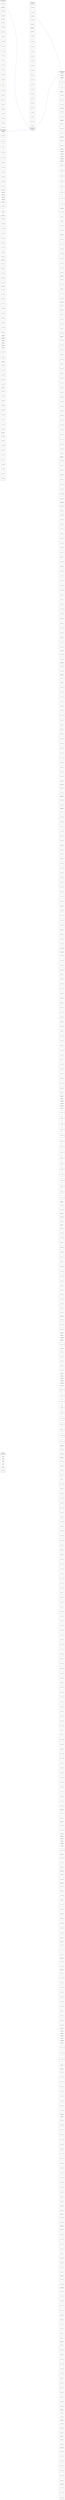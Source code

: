digraph G {
  compound = true;
  rankdir = "LR"; 
  nodesep= 0.5;
  ranksep =  10; 
 subgraph "cluster_-1" {
		color=black;

Compilation_Unit [shape="note"] Import [shape="lpromoter"] Package [shape="folder"] Type [shape="box3d"] Field [shape="Mcircle"] Method [shape="component"] Instruction [shape="Msquare"]

 label = "LEGEND";
	}
 // Color on nodes 
// NODE [style=filled, fillcolor=red] 

 // Shape on nodes 
// NODE [shape="tripleoctagon"] 
"2116419250" [shape="note"]
"2043311699" [shape="lpromoter"]
"-453354129" [shape="box3d"]
"-1466712253" [shape="Mcircle"]
"111222126" [shape="Mcircle"]
"553828412" [shape="component"]
"1258901750" [shape="Msquare"]
"-430811097" [shape="Msquare"]
"-1534764881" [shape="Msquare"]
"-1330716835" [shape="component"]
"-947166354" [shape="Msquare"]
"-1036204292" [shape="Msquare"]
"2128562228" [shape="component"]
"561501310" [shape="Msquare"]
"2091489879" [shape="Msquare"]
"-1611248777" [shape="Msquare"]
"-1189193592" [shape="component"]
"-2036665448" [shape="Msquare"]
"2036060011" [shape="Msquare"]
"-1809029231" [shape="note"]
"-1572694968" [shape="lpromoter"]
"-1566645204" [shape="lpromoter"]
"-1154463226" [shape="lpromoter"]
"1877960980" [shape="lpromoter"]
"338041444" [shape="box3d"]
"299809109" [shape="Mcircle"]
"957443963" [shape="Mcircle"]
"960574879" [shape="Mcircle"]
"-88447053" [shape="Mcircle"]
"757865030" [shape="Mcircle"]
"1875193073" [shape="Mcircle"]
"1141525423" [shape="Mcircle"]
"-1075176956" [shape="Mcircle"]
"463928803" [shape="Mcircle"]
"2144783034" [shape="component"]
"-1120979189" [shape="Msquare"]
"700608312" [shape="Msquare"]
"14954488" [shape="Msquare"]
"1001436773" [shape="Msquare"]
"317475356" [shape="Msquare"]
"996594908" [shape="Msquare"]
"1673746745" [shape="Msquare"]
"-1348370341" [shape="Msquare"]
"560153246" [shape="Msquare"]
"-1042089053" [shape="Msquare"]
"1449927494" [shape="Msquare"]
"-342817422" [shape="Msquare"]
"-707520703" [shape="Msquare"]
"1521678851" [shape="Msquare"]
"1785278700" [shape="component"]
"317485962" [shape="Msquare"]
"2071467478" [shape="Msquare"]
"-886929345" [shape="Msquare"]
"-1818111311" [shape="Msquare"]
"-951198529" [shape="Msquare"]
"-601042248" [shape="component"]
"-1234657323" [shape="Msquare"]
"-1134440465" [shape="Msquare"]
"2144752282" [shape="component"]
"568792128" [shape="Msquare"]
"633071139" [shape="Msquare"]
"-2032957327" [shape="Msquare"]
"270400320" [shape="Msquare"]
"-885743325" [shape="Msquare"]
"-18016967" [shape="Msquare"]
"1203851332" [shape="Msquare"]
"2043621447" [shape="component"]
"2070897185" [shape="Msquare"]
"1906702755" [shape="Msquare"]
"-1991020847" [shape="Msquare"]
"302938642" [shape="Msquare"]
"-1192468759" [shape="Msquare"]
"356581043" [shape="Msquare"]
"-1815697692" [shape="Msquare"]
"662621570" [shape="Msquare"]
"-1623162310" [shape="Msquare"]
"1610726177" [shape="Msquare"]
"264036579" [shape="Msquare"]
"-380938932" [shape="Msquare"]
"1566766565" [shape="Msquare"]
"1194532579" [shape="Msquare"]
"374915885" [shape="Msquare"]
"-801476194" [shape="Msquare"]
"-664346025" [shape="Msquare"]
"-999984064" [shape="Msquare"]
"-1069342609" [shape="Msquare"]
"1881384466" [shape="Msquare"]
"2109517491" [shape="Msquare"]
"-2001272746" [shape="Msquare"]
"1502650349" [shape="Msquare"]
"-523145895" [shape="Msquare"]
"208671920" [shape="Msquare"]
"-663393367" [shape="component"]
"-1658129954" [shape="Msquare"]
"385390660" [shape="Msquare"]
"-685991621" [shape="component"]
"1297366973" [shape="Msquare"]
"1853148721" [shape="Msquare"]
"-853093115" [shape="Msquare"]
"1533560323" [shape="Msquare"]
"-640229074" [shape="Msquare"]
"-1869804621" [shape="Msquare"]
"1182559018" [shape="Msquare"]
"-1918136968" [shape="Msquare"]
"1946031633" [shape="Msquare"]
"-1182269563" [shape="component"]
"-2146586391" [shape="Msquare"]
"39045528" [shape="Msquare"]
"-758999259" [shape="Msquare"]
"768484818" [shape="Msquare"]
"461545689" [shape="Msquare"]
"-1754539714" [shape="Msquare"]
"-285208891" [shape="Msquare"]
"-1660815273" [shape="Msquare"]
"587172464" [shape="Msquare"]
"573362849" [shape="Msquare"]
"-1398515270" [shape="Msquare"]
"398901163" [shape="Msquare"]
"-1987209336" [shape="Msquare"]
"588095985" [shape="Msquare"]
"2108882557" [shape="Msquare"]
"-419527617" [shape="Msquare"]
"-2036525703" [shape="Msquare"]
"-636210196" [shape="Msquare"]
"-1686350266" [shape="Msquare"]
"1427995041" [shape="Msquare"]
"267394267" [shape="Msquare"]
"-525840039" [shape="Msquare"]
"-1063298800" [shape="Msquare"]
"1130534485" [shape="Msquare"]
"1428918562" [shape="Msquare"]
"-223882558" [shape="Msquare"]
"-1433925482" [shape="Msquare"]
"-789369942" [shape="Msquare"]
"480067531" [shape="Msquare"]
"-1249597002" [shape="Msquare"]
"-1624933764" [shape="Msquare"]
"-123746222" [shape="component"]
"-1299042088" [shape="Msquare"]
"-735727588" [shape="Msquare"]
"1779722198" [shape="component"]
"653198339" [shape="Msquare"]
"444349459" [shape="Msquare"]
"-2064983511" [shape="Msquare"]
"608625237" [shape="Msquare"]
"-1639509349" [shape="Msquare"]
"1518818186" [shape="Msquare"]
"-1715176920" [shape="Msquare"]
"497405434" [shape="Msquare"]
"565264800" [shape="Msquare"]
"2121675943" [shape="Msquare"]
"-775264215" [shape="Msquare"]
"-1964876103" [shape="Msquare"]
"-1191954521" [shape="component"]
"-1058694238" [shape="Msquare"]
"689069674" [shape="Msquare"]
"-1585902390" [shape="component"]
"2124998773" [shape="Msquare"]
"1162753006" [shape="Msquare"]
"-446989236" [shape="component"]
"-255782371" [shape="Msquare"]
"33295889" [shape="Msquare"]
"-1233262173" [shape="Msquare"]
"1905074148" [shape="Msquare"]
"-1618782546" [shape="Msquare"]
"720376737" [shape="Msquare"]
"-55908019" [shape="Msquare"]
"-598097142" [shape="Msquare"]
"-2095076073" [shape="Msquare"]
"1750905502" [shape="Msquare"]
"-45763483" [shape="Msquare"]
"593456201" [shape="Msquare"]
"1156128491" [shape="Msquare"]
"-1530143799" [shape="Msquare"]
"-1693268264" [shape="Msquare"]
"244328745" [shape="Msquare"]
"1061737607" [shape="Msquare"]
"-1078114416" [shape="Msquare"]
"1515826673" [shape="Msquare"]
"952083349" [shape="Msquare"]
"726672872" [shape="Msquare"]
"1801769651" [shape="Msquare"]
"500352514" [shape="Msquare"]
"-1003716302" [shape="component"]
"1378568171" [shape="Msquare"]
"-161031510" [shape="Msquare"]
"347596809" [shape="component"]
"-2140565183" [shape="Msquare"]
"1650670412" [shape="Msquare"]
"1699455634" [shape="component"]
"-961249330" [shape="Msquare"]
"-102486328" [shape="Msquare"]
"2043590695" [shape="component"]
"-1202012377" [shape="Msquare"]
"1148373924" [shape="Msquare"]
"-844266299" [shape="Msquare"]
"-2051494772" [shape="Msquare"]
"-107730345" [shape="Msquare"]
"1956491737" [shape="Msquare"]
"-241623860" [shape="Msquare"]
"946946866" [shape="Msquare"]
"418581301" [shape="Msquare"]
"57016122" [shape="Msquare"]
"-998267232" [shape="Msquare"]
"-1830900670" [shape="Msquare"]
"1116803175" [shape="Msquare"]
"419504822" [shape="Msquare"]
"-434260703" [shape="Msquare"]
"-1563336071" [shape="Msquare"]
"1490399758" [shape="Msquare"]
"-592625165" [shape="Msquare"]
"-1140379017" [shape="Msquare"]
"-1633047472" [shape="Msquare"]
"933328333" [shape="Msquare"]
"-795800253" [shape="Msquare"]
"2077301279" [shape="Msquare"]
"-1058707918" [shape="Msquare"]
"-1632123951" [shape="Msquare"]
"982038824" [shape="Msquare"]
"-855892172" [shape="Msquare"]
"1987055850" [shape="Msquare"]
"571600755" [shape="Msquare"]
"1289956256" [shape="Msquare"]
"1764812283" [shape="component"]
"1377230033" [shape="Msquare"]
"1212240213" [shape="Msquare"]
"1674176909" [shape="Msquare"]
"-1866884080" [shape="Msquare"]
"66843705" [shape="Msquare"]
"-825980813" [shape="Msquare"]
"-1657462051" [shape="Msquare"]
"2015758719" [shape="Msquare"]
"1509956680" [shape="Msquare"]
"-355395366" [shape="Msquare"]
"1296053972" [shape="Msquare"]
"-533405401" [shape="Msquare"]
"1223197907" [shape="Msquare"]
"1510880201" [shape="Msquare"]
"811809590" [shape="Msquare"]
"2052073290" [shape="Msquare"]
"-542186817" [shape="Msquare"]
"-1945879338" [shape="Msquare"]
"-1155237701" [shape="Msquare"]
"-423005812" [shape="Msquare"]
"-1398485169" [shape="Msquare"]
"222413073" [shape="Msquare"]
"399251797" [shape="Msquare"]
"1719997359" [shape="Msquare"]
"-422082291" [shape="Msquare"]
"-1825935467" [shape="Msquare"]
"-699450140" [shape="Msquare"]
"-1418525136" [shape="Msquare"]
"2139665929" [shape="Msquare"]
"230093127" [shape="Msquare"]
"660933232" [shape="note"]
"542681920" [shape="lpromoter"]
"1443706836" [shape="lpromoter"]
"-1446511098" [shape="lpromoter"]
"632773405" [shape="box3d"]
"-644415113" [shape="rectangle"]
"-1333409301" [shape="Mcircle"]
"571305266" [shape="Mcircle"]
"1515459061" [shape="Mcircle"]
"-908163071" [shape="Mcircle"]
"-1961661800" [shape="Mcircle"]
"-863155992" [shape="Mcircle"]
"257389794" [shape="Mcircle"]
"1313557867" [shape="Mcircle"]
"388767360" [shape="Mcircle"]
"212987944" [shape="Mcircle"]
"904733642" [shape="Mcircle"]
"-371477288" [shape="Mcircle"]
"1476320129" [shape="Mcircle"]
"2048345370" [shape="Mcircle"]
"429355661" [shape="Mcircle"]
"-1741207791" [shape="Mcircle"]
"891545843" [shape="component"]
"-39771833" [shape="Msquare"]
"-1879212931" [shape="Msquare"]
"538760821" [shape="component"]
"-386304960" [shape="Msquare"]
"551283125" [shape="Msquare"]
"764923617" [shape="component"]
"-643688245" [shape="Msquare"]
"651382792" [shape="Msquare"]
"1031405563" [shape="Msquare"]
"1543503917" [shape="Msquare"]
"-2060963184" [shape="Msquare"]
"-649939256" [shape="Msquare"]
"-2048957411" [shape="Msquare"]
"234658317" [shape="Msquare"]
"-2048033890" [shape="Msquare"]
"-1257613339" [shape="Msquare"]
"-2057269100" [shape="Msquare"]
"-421355201" [shape="Msquare"]
"210731006" [shape="Msquare"]
"793231312" [shape="Msquare"]
"440446290" [shape="Msquare"]
"1102509782" [shape="Msquare"]
"593418835" [shape="Msquare"]
"330257871" [shape="Msquare"]
"467045725" [shape="Msquare"]
"-1561439165" [shape="component"]
"1032067813" [shape="Msquare"]
"1259091706" [shape="Msquare"]
"2006408757" [shape="Msquare"]
"1520365362" [shape="note"]
"897560733" [shape="lpromoter"]
"-182872387" [shape="box3d"]
"1565246391" [shape="rectangle"]
"-1118234307" [shape="Mcircle"]
"-434776024" [shape="component"]
"408143044" [shape="Msquare"]
"280757804" [shape="Msquare"]
"149303466" [shape="Msquare"]
"-246518111" [shape="Msquare"]
"149304427" [shape="Msquare"]
"-102184318" [shape="note"]
"1285324149" [shape="lpromoter"]
"-732574135" [shape="lpromoter"]
"-768408655" [shape="lpromoter"]
"979744645" [shape="lpromoter"]
"-1099989957" [shape="lpromoter"]
"-1727851867" [shape="box3d"]
"-2132033600" [shape="rectangle"]
"-1629914979" [shape="Mcircle"]
"-166773148" [shape="Mcircle"]
"-2020228080" [shape="Mcircle"]
"141952515" [shape="Mcircle"]
"-306913865" [shape="Mcircle"]
"1775949879" [shape="Mcircle"]
"-580286111" [shape="Mcircle"]
"263375748" [shape="Mcircle"]
"-1005159529" [shape="Mcircle"]
"-1577546100" [shape="Mcircle"]
"-2144664531" [shape="Mcircle"]
"-56508198" [shape="Mcircle"]
"-404957102" [shape="Mcircle"]
"1582506564" [shape="Mcircle"]
"-312311350" [shape="Mcircle"]
"311017660" [shape="Mcircle"]
"-616475605" [shape="Mcircle"]
"1012309235" [shape="component"]
"317656729" [shape="Msquare"]
"1089068561" [shape="Msquare"]
"990264284" [shape="component"]
"-1615871454" [shape="Msquare"]
"-768032243" [shape="Msquare"]
"-65426504" [shape="Msquare"]
"-338773175" [shape="Msquare"]
"86763113" [shape="Msquare"]
"-1719883191" [shape="Msquare"]
"-554898007" [shape="Msquare"]
"-245403103" [shape="Msquare"]
"-1810980095" [shape="Msquare"]
"-1589275327" [shape="Msquare"]
"-1686561823" [shape="Msquare"]
"331418465" [shape="Msquare"]
"-15495071" [shape="Msquare"]
"-1827698980" [shape="Msquare"]
"98017862" [shape="Msquare"]
"-1991448423" [shape="Msquare"]
"2019482923" [shape="Msquare"]
"-2099078845" [shape="Msquare"]
"-678197974" [shape="Msquare"]
"-352626545" [shape="Msquare"]
"-352624623" [shape="Msquare"]
"1048642652" [shape="Msquare"]
"-1263872024" [shape="Msquare"]
"1757214544" [shape="Msquare"]
"719859797" [shape="Msquare"]
"-1154137189" [shape="Msquare"]
"1271431242" [shape="Msquare"]
"1143354996" [shape="Msquare"]
"-426601747" [shape="Msquare"]
"1815084766" [shape="Msquare"]
"-1810003120" [shape="Msquare"]
"979741047" [shape="Msquare"]
"1528331680" [shape="Msquare"]
"974412769" [shape="Msquare"]
"-175850430" [shape="Msquare"]
"-172341224" [shape="Msquare"]
"1126819063" [shape="Msquare"]
"1024784101" [shape="Msquare"]
"878204805" [shape="Msquare"]
"-1873493563" [shape="Msquare"]
"-1477167151" [shape="Msquare"]
"1299299180" [shape="Msquare"]
"1553254213" [shape="Msquare"]
"-2035152495" [shape="Msquare"]
"-2081658641" [shape="Msquare"]
"-1798541849" [shape="Msquare"]
"865624519" [shape="Msquare"]
"220779207" [shape="Msquare"]
"-1039689323" [shape="Msquare"]
"1521638663" [shape="Msquare"]
"-1047865390" [shape="Msquare"]
"-1647800275" [shape="Msquare"]
"1476448175" [shape="Msquare"]
"825415658" [shape="Msquare"]
"1562540108" [shape="Msquare"]
"1324041638" [shape="Msquare"]
"1412774498" [shape="Msquare"]
"13977354" [shape="Msquare"]
"1195527076" [shape="Msquare"]
"-1631535606" [shape="Msquare"]
"1420595620" [shape="Msquare"]
"540528258" [shape="Msquare"]
"1246272266" [shape="Msquare"]
"1964434460" [shape="Msquare"]
"-371323814" [shape="Msquare"]
"2131653620" [shape="Msquare"]
"-596516176" [shape="Msquare"]
"-1793531652" [shape="Msquare"]
"-2102930864" [shape="Msquare"]
"509611260" [shape="Msquare"]
"-1427747451" [shape="Msquare"]
"-256459332" [shape="Msquare"]
"-114682247" [shape="Msquare"]
"-1032069210" [shape="Msquare"]
"1301232848" [shape="Msquare"]
"1274674627" [shape="Msquare"]
"353809411" [shape="Msquare"]
"1152358692" [shape="Msquare"]
"576884920" [shape="Msquare"]
"-1132390283" [shape="Msquare"]
"-682811461" [shape="Msquare"]
"-1082150779" [shape="Msquare"]
"-581121379" [shape="Msquare"]
"-461703253" [shape="Msquare"]
"2108374215" [shape="Msquare"]
"-684756151" [shape="Msquare"]
"399476010" [shape="Msquare"]
"337346486" [shape="Msquare"]
"1754893642" [shape="Msquare"]
"217018332" [shape="Msquare"]
"-197572604" [shape="Msquare"]
"-14261572" [shape="Msquare"]
"-1097712249" [shape="Msquare"]
"1434395512" [shape="Msquare"]
"2050536017" [shape="Msquare"]
"938652753" [shape="Msquare"]
"-601580539" [shape="Msquare"]
"248715079" [shape="Msquare"]
"-1385465810" [shape="Msquare"]
"132267592" [shape="Msquare"]
"-723197060" [shape="Msquare"]
"-1454114752" [shape="Msquare"]
"1446297434" [shape="Msquare"]
"1176646502" [shape="Msquare"]
"1256109309" [shape="Msquare"]
"-138445801" [shape="Msquare"]
"1176646503" [shape="Msquare"]
"2032780579" [shape="Msquare"]
"-1532393294" [shape="component"]
"-1750073879" [shape="Msquare"]
"1733436061" [shape="Msquare"]
"-567379876" [shape="component"]
"1384264492" [shape="Msquare"]
"-1412538062" [shape="Msquare"]
"-973436199" [shape="note"]
"-1366944410" [shape="lpromoter"]
"-1491644281" [shape="lpromoter"]
"12294688" [shape="lpromoter"]
"-112244512" [shape="box3d"]
"10954462" [shape="rectangle"]
"-1022708729" [shape="Mcircle"]
"-417448008" [shape="component"]
"-1528320314" [shape="Msquare"]
"179407490" [shape="Msquare"]
"1184065345" [shape="Msquare"]
"-1749918913" [shape="component"]
"-185613089" [shape="Msquare"]
"-1842583596" [shape="Msquare"]
"-948922168" [shape="component"]
"834922902" [shape="Msquare"]
"788769725" [shape="Msquare"]
"-112145680" [shape="Msquare"]
"37293520" [shape="Msquare"]
"-1517279613" [shape="Msquare"]
"1816644475" [shape="Msquare"]
"205235038" [shape="Msquare"]
"-344945609" [shape="Msquare"]
"1868083988" [shape="Msquare"]
"-1678459826" [shape="Msquare"]
"-1889997324" [shape="Msquare"]
"-1948094024" [shape="Msquare"]
"-412574187" [shape="component"]
"-641763913" [shape="Msquare"]
"-1101371277" [shape="Msquare"]
"1788281411" [shape="Msquare"]
"-1238231544" [shape="component"]
"-534217166" [shape="Msquare"]
"418188140" [shape="Msquare"]
"-308714435" [shape="component"]
"224775451" [shape="Msquare"]
"-1428120319" [shape="Msquare"]
"706554707" [shape="Msquare"]
"-1856420871" [shape="Msquare"]
"-791594434" [shape="Msquare"]
"-2144838158" [shape="Msquare"]
"-743089060" [shape="Msquare"]
"1149044109" [shape="Msquare"]
"878433631" [shape="Msquare"]
"1958010791" [shape="Msquare"]
"-961956000" [shape="Msquare"]
"-608745655" [shape="Msquare"]
"1678100174" [shape="note"]
"1176180411" [shape="lpromoter"]
"-1288621469" [shape="lpromoter"]
"1576413820" [shape="lpromoter"]
"12290192" [shape="lpromoter"]
"1372920882" [shape="box3d"]
"653551244" [shape="rectangle"]
"1311827134" [shape="Mcircle"]
"-1175305769" [shape="Mcircle"]
"-1735090936" [shape="Mcircle"]
"868598089" [shape="Mcircle"]
"503016429" [shape="component"]
"115735569" [shape="Msquare"]
"1732712680" [shape="Msquare"]
"-1943162147" [shape="Msquare"]
"1274008176" [shape="Msquare"]
"776750650" [shape="Msquare"]
"1274008176" [shape="Msquare"]
"776750650" [shape="Msquare"]
"-1404152944" [shape="Msquare"]
"-1385944224" [shape="Msquare"]
"1805972342" [shape="Msquare"]
"-1110099383" [shape="Msquare"]
"-779808135" [shape="component"]
"223590303" [shape="rectangle"]
"-954683725" [shape="Msquare"]
"1872482565" [shape="Msquare"]
"-2090544180" [shape="Msquare"]
"-1650505382" [shape="Msquare"]
"-2067148315" [shape="Msquare"]
"-741369830" [shape="Msquare"]
"529115799" [shape="Msquare"]
"-1743103498" [shape="Msquare"]
"-1095050573" [shape="Msquare"]
"-699663188" [shape="Msquare"]
"-441533634" [shape="Msquare"]
"-1927058971" [shape="Msquare"]
"-1776875807" [shape="Msquare"]
"1740632998" [shape="Msquare"]
"1720569315" [shape="Msquare"]
"1213423178" [shape="Msquare"]
"-310866271" [shape="Msquare"]
"240698512" [shape="Msquare"]
"615940606" [shape="Msquare"]
"1189980306" [shape="Msquare"]
"-119839714" [shape="component"]
"-538503719" [shape="Msquare"]
"1001061085" [shape="Msquare"]
"-1228394425" [shape="component"]
"2006046485" [shape="Msquare"]
"2057362073" [shape="Msquare"]
"-1334814590" [shape="Msquare"]
"-1174885087" [shape="Msquare"]
"-1228943828" [shape="Msquare"]
"19457537" [shape="Msquare"]
"2053900799" [shape="Msquare"]
"-953583963" [shape="Msquare"]
"481327750" [shape="Msquare"]
"-1683442681" [shape="Msquare"]
"-233298452" [shape="component"]
"-2051081536" [shape="Msquare"]
"-311798887" [shape="Msquare"]
"-1840450004" [shape="component"]
"-350661382" [shape="Msquare"]
"-1304537149" [shape="Msquare"]
"-540926951" [shape="Msquare"]
"-1730370217" [shape="Msquare"]
"-1664687222" [shape="Msquare"]
"-500280899" [shape="Msquare"]
"879369083" [shape="Msquare"]
"195104211" [shape="Msquare"]
"101041004" [shape="Msquare"]
"1569184131" [shape="Msquare"]
"-333265177" [shape="Msquare"]
"594019928" [shape="component"]
"956540167" [shape="Msquare"]
"-2080329055" [shape="Msquare"]
"413305232" [shape="Msquare"]
"-2133670020" [shape="Msquare"]
"1648759268" [shape="Msquare"]
"-675436358" [shape="Msquare"]
"-1235616911" [shape="Msquare"]
"798634287" [shape="Msquare"]
"1906812115" [shape="Msquare"]
"664228121" [shape="Msquare"]
"2056060837" [shape="Msquare"]
"-121375578" [shape="Msquare"]
"-752254539" [shape="Msquare"]
"-349367069" [shape="Msquare"]
"532183884" [shape="component"]
"1700579" [shape="Msquare"]
"21840515" [shape="Msquare"]
"1512053975" [shape="component"]
"-413258669" [shape="Msquare"]
"893979683" [shape="Msquare"]
"-540907145" [shape="Msquare"]
"736330278" [shape="component"]
"669609556" [shape="Msquare"]
"207343392" [shape="Msquare"]
"1133846608" [shape="component"]
"2146368895" [shape="Msquare"]
"1274414431" [shape="Msquare"]
"-1705338263" [shape="Msquare"]
"1589795474" [shape="Msquare"]
"-1789220029" [shape="Msquare"]
"-1060253664" [shape="Msquare"]
"-1940490652" [shape="Msquare"]
"-1812553298" [shape="component"]
"-1243713593" [shape="Msquare"]
"-1975700745" [shape="Msquare"]
"-601457055" [shape="Msquare"]
"1031884111" [shape="note"]
"-1157374782" [shape="lpromoter"]
"1696018392" [shape="lpromoter"]
"-1311518604" [shape="lpromoter"]
"-44738862" [shape="box3d"]
"-1813981027" [shape="rectangle"]
"-1338344555" [shape="Mcircle"]
"75550806" [shape="Mcircle"]
"-1887887193" [shape="component"]
"925334452" [shape="Msquare"]
"1018476652" [shape="Msquare"]
"-1374835976" [shape="Msquare"]
"1313559175" [shape="Msquare"]
"2142967791" [shape="Msquare"]
"-787404019" [shape="Msquare"]
"1025141888" [shape="Msquare"]
"239563288" [shape="Msquare"]
"364875287" [shape="Msquare"]
"2040204643" [shape="component"]
"1873424111" [shape="Msquare"]
"-836669441" [shape="Msquare"]
"1026019715" [shape="Msquare"]
"2140956746" [shape="Msquare"]
"1021892648" [shape="Msquare"]
"-874917752" [shape="component"]
"113155845" [shape="Msquare"]
"451628753" [shape="Msquare"]
"-939910125" [shape="Msquare"]
"1700571073" [shape="Msquare"]
"-2130388209" [shape="Msquare"]
"2084294888" [shape="Msquare"]
"1962695774" [shape="Msquare"]
"1118527013" [shape="Msquare"]
"1675562998" [shape="Msquare"]
"664653701" [shape="Msquare"]
"-191366936" [shape="note"]
"-1897039945" [shape="lpromoter"]
"-1265401597" [shape="lpromoter"]
"834830889" [shape="lpromoter"]
"1943269677" [shape="box3d"]
"-422152320" [shape="rectangle"]
"-1207195950" [shape="Mcircle"]
"272567763" [shape="Mcircle"]
"184059884" [shape="component"]
"-536108150" [shape="Msquare"]
"-1514013383" [shape="Msquare"]
"-1087042691" [shape="Msquare"]
"-132336086" [shape="Msquare"]
"399457864" [shape="Msquare"]
"88116324" [shape="component"]
"2008304857" [shape="Msquare"]
"-932132030" [shape="Msquare"]
"-202486912" [shape="Msquare"]
"-383853430" [shape="Msquare"]
"1948945453" [shape="Msquare"]
"-1544020901" [shape="Msquare"]
"-672270717" [shape="Msquare"]
"1140317666" [shape="Msquare"]
"1919487847" [shape="Msquare"]
"193373957" [shape="component"]
"-831376666" [shape="Msquare"]
"651859299" [shape="Msquare"]
"-1440890706" [shape="Msquare"]
"-936678232" [shape="Msquare"]
"1770595523" [shape="Msquare"]
"1780615874" [shape="Msquare"]
"481180696" [shape="Msquare"]
"201550736" [shape="Msquare"]
"1034184740" [shape="Msquare"]
"-191166031" [shape="Msquare"]
 subgraph "cluster_0" {
		color=black;
		node [style=filled,color=white]; 
"-1191954521"; "-1058694238"; "689069674"; "1699455634"; "-961249330"; "-102486328"; "-601042248"; "-1234657323"; "-1134440465"; "-2144664531"; "1301232848"; "1274674627"; "353809411"; "1152358692"; "576884920"; "-1132390283"; "-682811461"; "-1082150779"; "-581121379"; "-461703253"; "2108374215"; "-684756151"; "399476010"; "337346486"; "1754893642"; "217018332"; "-197572604"; "-14261572"; 
 label = "COOCURENCE_GRP_0";
	}
 subgraph "cluster_1" {
		color=black;
		node [style=filled,color=white]; 
"463928803"; "1779722198"; "653198339"; "444349459"; "-2064983511"; "608625237"; "-1639509349"; "1518818186"; "-1715176920"; "497405434"; "565264800"; "2121675943"; "-775264215"; "-1964876103"; "-663393367"; "-1658129954"; "385390660"; "-56508198"; "-404957102"; "-1097712249"; "1434395512"; "2050536017"; "938652753"; "-601580539"; "248715079"; "-1385465810"; "132267592"; "-723197060"; 
 label = "COOCURENCE_GRP_1";
	}
 subgraph "cluster_2" {
		color=black;
		node [style=filled,color=white]; 
"-1099989957"; "1582506564"; "-312311350"; "311017660"; "-616475605"; "-1454114752"; "1446297434"; "1176646502"; "1256109309"; "-138445801"; "1176646503"; "2032780579"; "1031884111"; "-1157374782"; "1696018392"; "-1311518604"; "-44738862"; "-1813981027"; "-1338344555"; "75550806"; "2040204643"; "1873424111"; "-836669441"; "1026019715"; "2140956746"; "1021892648"; "-874917752"; "113155845"; "451628753"; "-939910125"; "1700571073"; "-2130388209"; "2084294888"; "1962695774"; "1118527013"; "1675562998"; "664653701"; "-1887887193"; "925334452"; "1018476652"; "-1374835976"; "1313559175"; "2142967791"; "-787404019"; "1025141888"; "239563288"; "364875287"; "-191366936"; "-1897039945"; "-1265401597"; "834830889"; "1943269677"; "-422152320"; "-1207195950"; "272567763"; "184059884"; "-536108150"; "-1514013383"; "-1087042691"; "-132336086"; "399457864"; "193373957"; "-831376666"; "651859299"; "-1440890706"; "-936678232"; "1770595523"; "1780615874"; "481180696"; "201550736"; "1034184740"; "-191166031"; "88116324"; "2008304857"; "-932132030"; "-202486912"; "-383853430"; "1948945453"; "-1544020901"; "-672270717"; "1140317666"; "1919487847"; 
 label = "COOCURENCE_GRP_2";
	}
 subgraph "cluster_3" {
		color=black;
		node [style=filled,color=white]; 
"979744645"; 
 label = "COOCURENCE_GRP_3";
	}
 subgraph "cluster_4" {
		color=black;
		node [style=filled,color=white]; 
"2116419250"; "2043311699"; "-453354129"; "-1466712253"; "111222126"; "-1330716835"; "-947166354"; "-1036204292"; "-1189193592"; "-2036665448"; "2036060011"; "553828412"; "1258901750"; "-430811097"; "-1534764881"; "2128562228"; "561501310"; "2091489879"; "-1611248777"; "-1809029231"; "-1572694968"; "-1566645204"; "-1154463226"; "1877960980"; "338041444"; "299809109"; "957443963"; "960574879"; "-88447053"; "757865030"; "1875193073"; "1141525423"; "-1075176956"; "347596809"; "-2140565183"; "1650670412"; "-1182269563"; "-2146586391"; "39045528"; "-758999259"; "768484818"; "461545689"; "-1754539714"; "-285208891"; "-1660815273"; "587172464"; "573362849"; "-1398515270"; "398901163"; "-1987209336"; "588095985"; "2108882557"; "-419527617"; "-2036525703"; "-636210196"; "-1686350266"; "1427995041"; "267394267"; "-525840039"; "-1063298800"; "1130534485"; "1428918562"; "-223882558"; "-1433925482"; "-789369942"; "480067531"; "-1249597002"; "-1624933764"; "2043590695"; "-1202012377"; "1148373924"; "-844266299"; "-2051494772"; "-107730345"; "1956491737"; "-241623860"; "946946866"; "418581301"; "57016122"; "-998267232"; "-1830900670"; "1116803175"; "419504822"; "-434260703"; "-1563336071"; "1490399758"; "-592625165"; "-1140379017"; "-1633047472"; "933328333"; "-795800253"; "2077301279"; "-1058707918"; "-1632123951"; "982038824"; "-855892172"; "1987055850"; "571600755"; "1289956256"; "2144752282"; "568792128"; "633071139"; "-2032957327"; "270400320"; "-885743325"; "-18016967"; "1203851332"; "-123746222"; "-1299042088"; "-735727588"; "1764812283"; "1377230033"; "1212240213"; "1674176909"; "-1866884080"; "66843705"; "-825980813"; "-1657462051"; "2015758719"; "1509956680"; "-355395366"; "1296053972"; "-533405401"; "1223197907"; "1510880201"; "811809590"; "2052073290"; "-542186817"; "-1945879338"; "-1155237701"; "-423005812"; "-1398485169"; "222413073"; "399251797"; "1719997359"; "-422082291"; "-1825935467"; "-699450140"; "-1418525136"; "2139665929"; "230093127"; "-1585902390"; "2124998773"; "1162753006"; "-685991621"; "1297366973"; "1853148721"; "-853093115"; "1533560323"; "-640229074"; "-1869804621"; "1182559018"; "-1918136968"; "1946031633"; "1785278700"; "317485962"; "2071467478"; "-886929345"; "-1818111311"; "-951198529"; "-1003716302"; "1378568171"; "-161031510"; "2043621447"; "2070897185"; "1906702755"; "-1991020847"; "302938642"; "-1192468759"; "356581043"; "-1815697692"; "662621570"; "-1623162310"; "1610726177"; "264036579"; "-380938932"; "1566766565"; "1194532579"; "374915885"; "-801476194"; "-664346025"; "-999984064"; "-1069342609"; "1881384466"; "2109517491"; "-2001272746"; "1502650349"; "-523145895"; "208671920"; "2144783034"; "-1120979189"; "700608312"; "14954488"; "1001436773"; "317475356"; "996594908"; "1673746745"; "-1348370341"; "560153246"; "-1042089053"; "1449927494"; "-342817422"; "-707520703"; "1521678851"; "-446989236"; "-255782371"; "33295889"; "-1233262173"; "1905074148"; "-1618782546"; "720376737"; "-55908019"; "-598097142"; "-2095076073"; "1750905502"; "-45763483"; "593456201"; "1156128491"; "-1530143799"; "-1693268264"; "244328745"; "1061737607"; "-1078114416"; "1515826673"; "952083349"; "726672872"; "1801769651"; "500352514"; "660933232"; "542681920"; "1443706836"; "-1446511098"; "632773405"; "-644415113"; "-1333409301"; "571305266"; "1515459061"; "-908163071"; "-1961661800"; "-863155992"; "257389794"; "1313557867"; "388767360"; "212987944"; "904733642"; "-371477288"; "1476320129"; "2048345370"; "429355661"; "-1741207791"; "891545843"; "-39771833"; "-1879212931"; "538760821"; "-386304960"; "551283125"; "764923617"; "-643688245"; "651382792"; "1031405563"; "1543503917"; "-2060963184"; "-649939256"; "-2048957411"; "234658317"; "-2048033890"; "-1257613339"; "-2057269100"; "-421355201"; "210731006"; "793231312"; "440446290"; "1102509782"; "593418835"; "330257871"; "467045725"; "-1561439165"; "1032067813"; "1259091706"; "2006408757"; "1520365362"; "897560733"; "-182872387"; "1565246391"; "-1118234307"; "-434776024"; "408143044"; "280757804"; "149303466"; "-246518111"; "149304427"; "-102184318"; "1285324149"; "-732574135"; "-768408655"; "-1727851867"; "-2132033600"; "-1629914979"; "-166773148"; "-2020228080"; "141952515"; "-306913865"; "1775949879"; "-580286111"; "263375748"; "-1005159529"; "-1577546100"; "-567379876"; "1384264492"; "-1412538062"; "1012309235"; "317656729"; "1089068561"; "990264284"; "-1615871454"; "-768032243"; "-65426504"; "-338773175"; "86763113"; "-1719883191"; "-554898007"; "-245403103"; "-1810980095"; "-1589275327"; "-1686561823"; "331418465"; "-15495071"; "-1827698980"; "98017862"; "-1991448423"; "2019482923"; "-2099078845"; "-678197974"; "-352626545"; "-352624623"; "1048642652"; "-1263872024"; "1757214544"; "719859797"; "-1154137189"; "1271431242"; "1143354996"; "-426601747"; "1815084766"; "-1810003120"; "979741047"; "1528331680"; "974412769"; "-175850430"; "-172341224"; "1126819063"; "1024784101"; "878204805"; "-1873493563"; "-1477167151"; "1299299180"; "1553254213"; "-2035152495"; "-2081658641"; "-1798541849"; "865624519"; "220779207"; "-1039689323"; "1521638663"; "-1047865390"; "-1647800275"; "1476448175"; "825415658"; "1562540108"; "1324041638"; "1412774498"; "13977354"; "1195527076"; "-1631535606"; "1420595620"; "540528258"; "1246272266"; "1964434460"; "-371323814"; "2131653620"; "-596516176"; "-1793531652"; "-2102930864"; "509611260"; "-1427747451"; "-256459332"; "-114682247"; "-1032069210"; "-1532393294"; "-1750073879"; "1733436061"; "-973436199"; "-1366944410"; "-1491644281"; "12294688"; "-112244512"; "10954462"; "-1022708729"; "-1749918913"; "-185613089"; "-1842583596"; "-1238231544"; "-534217166"; "418188140"; "-948922168"; "834922902"; "788769725"; "-112145680"; "37293520"; "-1517279613"; "1816644475"; "205235038"; "-344945609"; "1868083988"; "-1678459826"; "-1889997324"; "-1948094024"; "-308714435"; "224775451"; "-1428120319"; "706554707"; "-1856420871"; "-791594434"; "-2144838158"; "-743089060"; "1149044109"; "878433631"; "1958010791"; "-961956000"; "-608745655"; "-417448008"; "-1528320314"; "179407490"; "1184065345"; "-412574187"; "-641763913"; "-1101371277"; "1788281411"; "1678100174"; "1176180411"; "-1288621469"; "1576413820"; "12290192"; "1372920882"; "653551244"; "1311827134"; "-1175305769"; "-1735090936"; "868598089"; "-119839714"; "-538503719"; "1001061085"; "736330278"; "669609556"; "207343392"; "-1228394425"; "2006046485"; "2057362073"; "-1334814590"; "-1174885087"; "-1228943828"; "19457537"; "2053900799"; "-953583963"; "481327750"; "-1683442681"; "532183884"; "1700579"; "21840515"; "503016429"; "115735569"; "1732712680"; "-1943162147"; "1274008176"; "776750650"; "-1404152944"; "-1385944224"; "1805972342"; "-1110099383"; "594019928"; "956540167"; "-2080329055"; "413305232"; "-2133670020"; "1648759268"; "-675436358"; "-1235616911"; "798634287"; "1906812115"; "664228121"; "2056060837"; "-121375578"; "-752254539"; "-349367069"; "-1840450004"; "-350661382"; "-1304537149"; "-540926951"; "-1730370217"; "-1664687222"; "-500280899"; "879369083"; "195104211"; "101041004"; "1569184131"; "-333265177"; "1133846608"; "2146368895"; "1274414431"; "-1705338263"; "1589795474"; "-1789220029"; "-1060253664"; "-1940490652"; "-779808135"; "223590303"; "-954683725"; "1872482565"; "-2090544180"; "-1650505382"; "-2067148315"; "-741369830"; "529115799"; "-1743103498"; "-1095050573"; "-699663188"; "-441533634"; "-1927058971"; "-1776875807"; "1740632998"; "1720569315"; "1213423178"; "-310866271"; "240698512"; "615940606"; "1189980306"; "1512053975"; "-413258669"; "893979683"; "-540907145"; "-1812553298"; "-1243713593"; "-1975700745"; "-601457055"; "-233298452"; "-2051081536"; "-311798887"; 
 label = "COOCURENCE_GRP_4";
	}
"-1191954521" -> "2116419250" [ ltail = cluster_0; lhead = cluster_4;color="blue"]
"463928803" -> "979744645" [ ltail = cluster_1; lhead = cluster_3;color="blue"]
"-1099989957" -> "979744645" [ ltail = cluster_2; lhead = cluster_3;color="blue"]
"979744645" -> "2116419250" [ ltail = cluster_3; lhead = cluster_4;color="blue"]
}